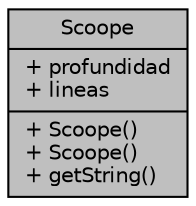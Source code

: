 digraph "Scoope"
{
  edge [fontname="Helvetica",fontsize="10",labelfontname="Helvetica",labelfontsize="10"];
  node [fontname="Helvetica",fontsize="10",shape=record];
  Node1 [label="{Scoope\n|+ profundidad\l+ lineas\l|+ Scoope()\l+ Scoope()\l+ getString()\l}",height=0.2,width=0.4,color="black", fillcolor="grey75", style="filled", fontcolor="black"];
}
